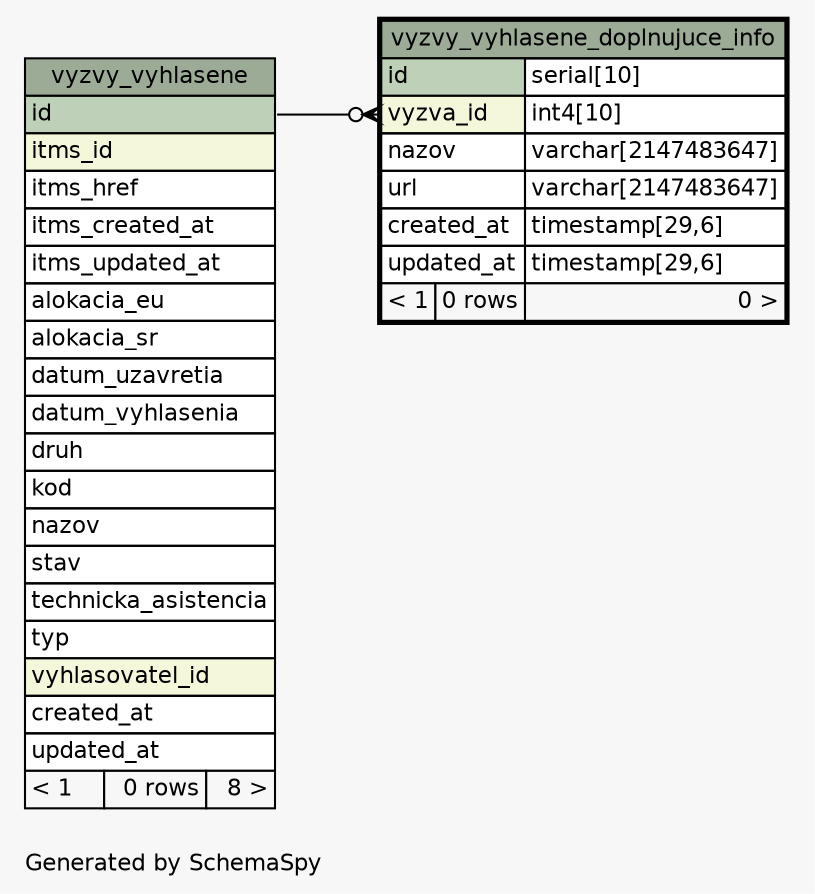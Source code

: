 // dot 2.38.0 on Linux 4.10.0-38-generic
// SchemaSpy rev 590
digraph "oneDegreeRelationshipsDiagram" {
  graph [
    rankdir="RL"
    bgcolor="#f7f7f7"
    label="\nGenerated by SchemaSpy"
    labeljust="l"
    nodesep="0.18"
    ranksep="0.46"
    fontname="Helvetica"
    fontsize="11"
  ];
  node [
    fontname="Helvetica"
    fontsize="11"
    shape="plaintext"
  ];
  edge [
    arrowsize="0.8"
  ];
  "vyzvy_vyhlasene_doplnujuce_info":"vyzva_id":w -> "vyzvy_vyhlasene":"id":e [arrowhead=none dir=back arrowtail=crowodot];
  "vyzvy_vyhlasene" [
    label=<
    <TABLE BORDER="0" CELLBORDER="1" CELLSPACING="0" BGCOLOR="#ffffff">
      <TR><TD COLSPAN="3" BGCOLOR="#9bab96" ALIGN="CENTER">vyzvy_vyhlasene</TD></TR>
      <TR><TD PORT="id" COLSPAN="3" BGCOLOR="#bed1b8" ALIGN="LEFT">id</TD></TR>
      <TR><TD PORT="itms_id" COLSPAN="3" BGCOLOR="#f4f7da" ALIGN="LEFT">itms_id</TD></TR>
      <TR><TD PORT="itms_href" COLSPAN="3" ALIGN="LEFT">itms_href</TD></TR>
      <TR><TD PORT="itms_created_at" COLSPAN="3" ALIGN="LEFT">itms_created_at</TD></TR>
      <TR><TD PORT="itms_updated_at" COLSPAN="3" ALIGN="LEFT">itms_updated_at</TD></TR>
      <TR><TD PORT="alokacia_eu" COLSPAN="3" ALIGN="LEFT">alokacia_eu</TD></TR>
      <TR><TD PORT="alokacia_sr" COLSPAN="3" ALIGN="LEFT">alokacia_sr</TD></TR>
      <TR><TD PORT="datum_uzavretia" COLSPAN="3" ALIGN="LEFT">datum_uzavretia</TD></TR>
      <TR><TD PORT="datum_vyhlasenia" COLSPAN="3" ALIGN="LEFT">datum_vyhlasenia</TD></TR>
      <TR><TD PORT="druh" COLSPAN="3" ALIGN="LEFT">druh</TD></TR>
      <TR><TD PORT="kod" COLSPAN="3" ALIGN="LEFT">kod</TD></TR>
      <TR><TD PORT="nazov" COLSPAN="3" ALIGN="LEFT">nazov</TD></TR>
      <TR><TD PORT="stav" COLSPAN="3" ALIGN="LEFT">stav</TD></TR>
      <TR><TD PORT="technicka_asistencia" COLSPAN="3" ALIGN="LEFT">technicka_asistencia</TD></TR>
      <TR><TD PORT="typ" COLSPAN="3" ALIGN="LEFT">typ</TD></TR>
      <TR><TD PORT="vyhlasovatel_id" COLSPAN="3" BGCOLOR="#f4f7da" ALIGN="LEFT">vyhlasovatel_id</TD></TR>
      <TR><TD PORT="created_at" COLSPAN="3" ALIGN="LEFT">created_at</TD></TR>
      <TR><TD PORT="updated_at" COLSPAN="3" ALIGN="LEFT">updated_at</TD></TR>
      <TR><TD ALIGN="LEFT" BGCOLOR="#f7f7f7">&lt; 1</TD><TD ALIGN="RIGHT" BGCOLOR="#f7f7f7">0 rows</TD><TD ALIGN="RIGHT" BGCOLOR="#f7f7f7">8 &gt;</TD></TR>
    </TABLE>>
    URL="vyzvy_vyhlasene.html"
    tooltip="vyzvy_vyhlasene"
  ];
  "vyzvy_vyhlasene_doplnujuce_info" [
    label=<
    <TABLE BORDER="2" CELLBORDER="1" CELLSPACING="0" BGCOLOR="#ffffff">
      <TR><TD COLSPAN="3" BGCOLOR="#9bab96" ALIGN="CENTER">vyzvy_vyhlasene_doplnujuce_info</TD></TR>
      <TR><TD PORT="id" COLSPAN="2" BGCOLOR="#bed1b8" ALIGN="LEFT">id</TD><TD PORT="id.type" ALIGN="LEFT">serial[10]</TD></TR>
      <TR><TD PORT="vyzva_id" COLSPAN="2" BGCOLOR="#f4f7da" ALIGN="LEFT">vyzva_id</TD><TD PORT="vyzva_id.type" ALIGN="LEFT">int4[10]</TD></TR>
      <TR><TD PORT="nazov" COLSPAN="2" ALIGN="LEFT">nazov</TD><TD PORT="nazov.type" ALIGN="LEFT">varchar[2147483647]</TD></TR>
      <TR><TD PORT="url" COLSPAN="2" ALIGN="LEFT">url</TD><TD PORT="url.type" ALIGN="LEFT">varchar[2147483647]</TD></TR>
      <TR><TD PORT="created_at" COLSPAN="2" ALIGN="LEFT">created_at</TD><TD PORT="created_at.type" ALIGN="LEFT">timestamp[29,6]</TD></TR>
      <TR><TD PORT="updated_at" COLSPAN="2" ALIGN="LEFT">updated_at</TD><TD PORT="updated_at.type" ALIGN="LEFT">timestamp[29,6]</TD></TR>
      <TR><TD ALIGN="LEFT" BGCOLOR="#f7f7f7">&lt; 1</TD><TD ALIGN="RIGHT" BGCOLOR="#f7f7f7">0 rows</TD><TD ALIGN="RIGHT" BGCOLOR="#f7f7f7">0 &gt;</TD></TR>
    </TABLE>>
    URL="vyzvy_vyhlasene_doplnujuce_info.html"
    tooltip="vyzvy_vyhlasene_doplnujuce_info"
  ];
}

